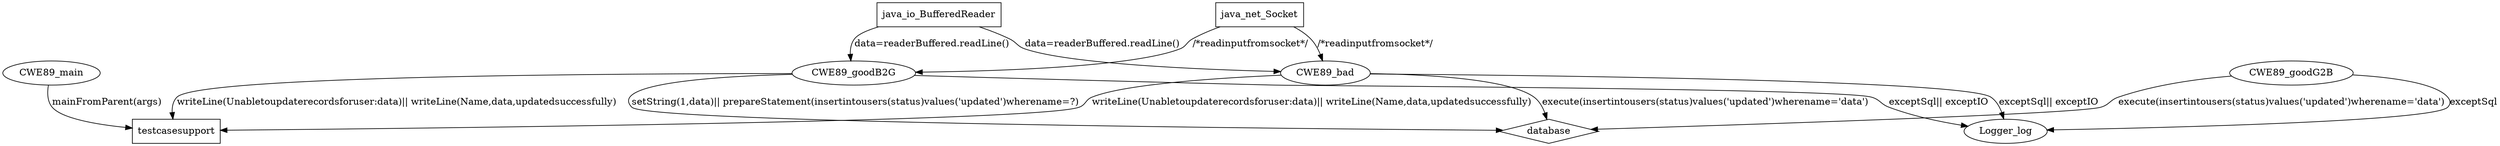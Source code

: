 digraph G{
    CWE89_main -> testcasesupport [label="mainFromParent(args)"];
    java_io_BufferedReader -> CWE89_goodB2G [label="data=readerBuffered.readLine()"];
    java_io_BufferedReader -> CWE89_bad [label="data=readerBuffered.readLine()"];
    CWE89_bad -> Logger_log [label="exceptSql|| exceptIO"];
    CWE89_goodB2G -> testcasesupport [label="writeLine(Unabletoupdaterecordsforuser:data)|| writeLine(Name,data,updatedsuccessfully)"];
    java_net_Socket -> CWE89_goodB2G [label="/*readinputfromsocket*/"];
    CWE89_bad -> database [label="execute(insertintousers(status)values('updated')wherename='data')"];
    CWE89_goodG2B -> Logger_log [label="exceptSql"];
    CWE89_goodB2G -> Logger_log [label="exceptSql|| exceptIO"];
    CWE89_bad -> testcasesupport [label="writeLine(Unabletoupdaterecordsforuser:data)|| writeLine(Name,data,updatedsuccessfully)"];
    java_net_Socket -> CWE89_bad [label="/*readinputfromsocket*/"];
    CWE89_goodG2B -> database [label="execute(insertintousers(status)values('updated')wherename='data')"];
    CWE89_goodB2G -> database [label="setString(1,data)|| prepareStatement(insertintousers(status)values('updated')wherename=?)"];


    database [shape=diamond];
    CWE89_bad [shape=ellipse];
    Logger_log [shape=ellipse];
    java_net_Socket [shape=box];
    CWE89_goodB2G [shape=ellipse];
    CWE89_goodG2B [shape=ellipse];
    CWE89_main [shape=ellipse];
    testcasesupport [shape=box];
    java_io_BufferedReader [shape=box];
}
